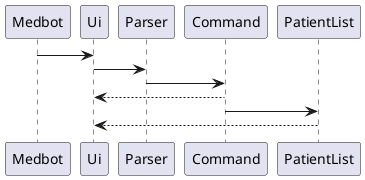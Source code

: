 @startuml
Medbot -> Ui
Ui -> Parser
Parser -> Command
Command --> Ui
Command -> PatientList
PatientList --> Ui
@enduml